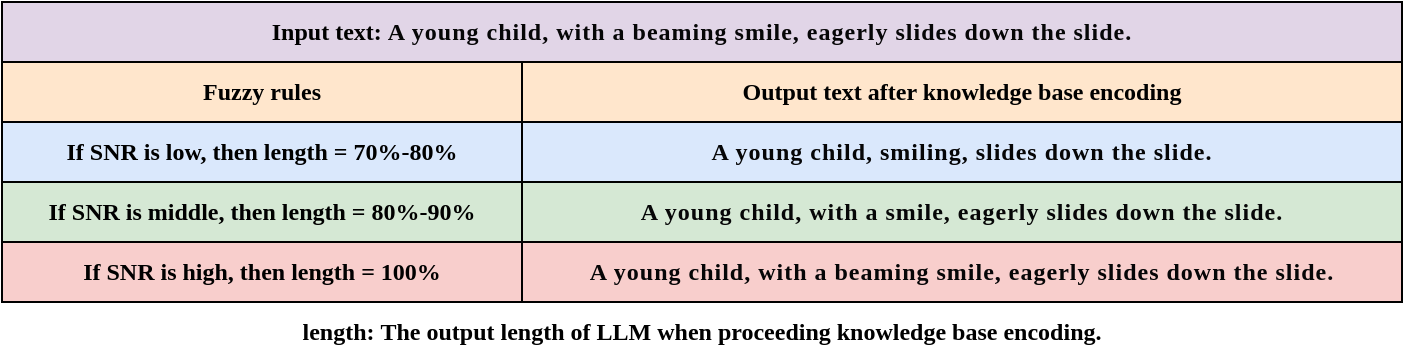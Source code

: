 <mxfile version="24.7.7">
  <diagram name="第 1 页" id="i78vZYNMH3eGaz_cFO28">
    <mxGraphModel dx="680" dy="-1293" grid="1" gridSize="10" guides="1" tooltips="1" connect="1" arrows="1" fold="1" page="1" pageScale="1" pageWidth="1169" pageHeight="827" math="0" shadow="0">
      <root>
        <mxCell id="0" />
        <mxCell id="1" parent="0" />
        <mxCell id="d0C482hEBYlxyHOYFQJg-1" value="&lt;span style=&quot;font-size: 12px; font-weight: 700;&quot;&gt;Input text:&amp;nbsp;&lt;/span&gt;&lt;b style=&quot;white-space-collapse: preserve; color: rgb(6, 6, 7); font-size: 12px; letter-spacing: 0.5px;&quot;&gt;A young child, with a beaming smile, eagerly slides down the slide.&lt;/b&gt;" style="rounded=0;whiteSpace=wrap;html=1;fillColor=#e1d5e7;strokeColor=default;fontSize=12;align=center;fontFamily=Times New Roman;" parent="1" vertex="1">
          <mxGeometry x="220" y="1830" width="700" height="30" as="geometry" />
        </mxCell>
        <mxCell id="d0C482hEBYlxyHOYFQJg-2" value="&lt;b style=&quot;font-size: 12px;&quot;&gt;&lt;font style=&quot;font-size: 12px;&quot;&gt;If SNR is low,&amp;nbsp;&lt;/font&gt;&lt;/b&gt;&lt;b style=&quot;font-size: 12px;&quot;&gt;&lt;font style=&quot;font-size: 12px;&quot;&gt;then length = 70%-80%&lt;/font&gt;&lt;/b&gt;" style="rounded=0;whiteSpace=wrap;html=1;fillColor=#dae8fc;strokeColor=default;fontSize=12;align=center;fontFamily=Times New Roman;" parent="1" vertex="1">
          <mxGeometry x="220" y="1890" width="260" height="30" as="geometry" />
        </mxCell>
        <mxCell id="d0C482hEBYlxyHOYFQJg-5" value="&lt;b style=&quot;font-size: 12px;&quot;&gt;&lt;font style=&quot;font-size: 12px;&quot;&gt;Output text after knowledge base encoding&lt;/font&gt;&lt;/b&gt;" style="rounded=0;whiteSpace=wrap;html=1;fillColor=#ffe6cc;strokeColor=default;fontSize=12;align=center;fontFamily=Times New Roman;" parent="1" vertex="1">
          <mxGeometry x="480" y="1860" width="440" height="30" as="geometry" />
        </mxCell>
        <mxCell id="d0C482hEBYlxyHOYFQJg-7" value="&lt;font color=&quot;#060607&quot;&gt;&lt;span style=&quot;letter-spacing: 0.5px; white-space-collapse: preserve;&quot;&gt;&lt;b&gt;A young child, smiling, slides down the slide.&lt;/b&gt;&lt;/span&gt;&lt;/font&gt;" style="rounded=0;whiteSpace=wrap;html=1;fillColor=#dae8fc;strokeColor=default;fontSize=12;align=center;fontFamily=Times New Roman;" parent="1" vertex="1">
          <mxGeometry x="480" y="1890" width="440" height="30" as="geometry" />
        </mxCell>
        <mxCell id="d0C482hEBYlxyHOYFQJg-8" value="&lt;b style=&quot;white-space-collapse: preserve; color: rgb(6, 6, 7); font-size: 12px; letter-spacing: 0.5px;&quot;&gt;A young child, with a beaming smile, eagerly slides down the slide.&lt;/b&gt;" style="rounded=0;whiteSpace=wrap;html=1;fillColor=#f8cecc;strokeColor=default;fontSize=12;align=center;fontFamily=Times New Roman;" parent="1" vertex="1">
          <mxGeometry x="480" y="1950" width="440" height="30" as="geometry" />
        </mxCell>
        <mxCell id="d0C482hEBYlxyHOYFQJg-9" value="&lt;b style=&quot;white-space-collapse: preserve; color: rgb(6, 6, 7); letter-spacing: 0.5px;&quot;&gt;A young child, with a smile, &lt;/b&gt;&lt;b style=&quot;white-space-collapse: preserve; color: rgb(6, 6, 7); letter-spacing: 0.5px;&quot;&gt;eagerly &lt;/b&gt;&lt;b style=&quot;white-space-collapse: preserve; color: rgb(6, 6, 7); letter-spacing: 0.5px;&quot;&gt;slides down the slide.&lt;/b&gt;" style="rounded=0;whiteSpace=wrap;html=1;fillColor=#d5e8d4;strokeColor=default;fontSize=12;align=center;fontFamily=Times New Roman;" parent="1" vertex="1">
          <mxGeometry x="480" y="1920" width="440" height="30" as="geometry" />
        </mxCell>
        <mxCell id="DJXnYnMKUjLRa2AK-GMz-1" value="&lt;b style=&quot;font-size: 12px;&quot;&gt;&lt;font style=&quot;font-size: 12px;&quot;&gt;Fuzzy rules&lt;/font&gt;&lt;/b&gt;" style="rounded=0;whiteSpace=wrap;html=1;fillColor=#ffe6cc;strokeColor=default;fontSize=12;align=center;fontFamily=Times New Roman;" parent="1" vertex="1">
          <mxGeometry x="220" y="1860" width="260" height="30" as="geometry" />
        </mxCell>
        <mxCell id="DJXnYnMKUjLRa2AK-GMz-2" value="&lt;b style=&quot;font-size: 12px;&quot;&gt;&lt;font style=&quot;font-size: 12px;&quot;&gt;If SNR is middle,&amp;nbsp;&lt;/font&gt;&lt;/b&gt;&lt;b style=&quot;font-size: 12px;&quot;&gt;&lt;font style=&quot;font-size: 12px;&quot;&gt;then length = 80%-90%&lt;/font&gt;&lt;/b&gt;" style="rounded=0;whiteSpace=wrap;html=1;fillColor=#d5e8d4;strokeColor=default;fontSize=12;align=center;fontFamily=Times New Roman;" parent="1" vertex="1">
          <mxGeometry x="220" y="1920" width="260" height="30" as="geometry" />
        </mxCell>
        <mxCell id="DJXnYnMKUjLRa2AK-GMz-3" value="&lt;b style=&quot;font-size: 12px;&quot;&gt;&lt;font style=&quot;font-size: 12px;&quot;&gt;If SNR is high, then length = 100%&lt;/font&gt;&lt;/b&gt;" style="rounded=0;whiteSpace=wrap;html=1;fillColor=#f8cecc;strokeColor=default;fontSize=12;align=center;fontFamily=Times New Roman;" parent="1" vertex="1">
          <mxGeometry x="220" y="1950" width="260" height="30" as="geometry" />
        </mxCell>
        <mxCell id="kfJYbJEfUFsbAKyAoI0t-1" value="&lt;b&gt;length:&amp;nbsp;The output length of LLM when proceeding knowledge base encoding.&lt;/b&gt;" style="text;html=1;align=center;verticalAlign=middle;whiteSpace=wrap;rounded=0;fontFamily=Times New Roman;" parent="1" vertex="1">
          <mxGeometry x="330" y="1980" width="480" height="30" as="geometry" />
        </mxCell>
      </root>
    </mxGraphModel>
  </diagram>
</mxfile>
